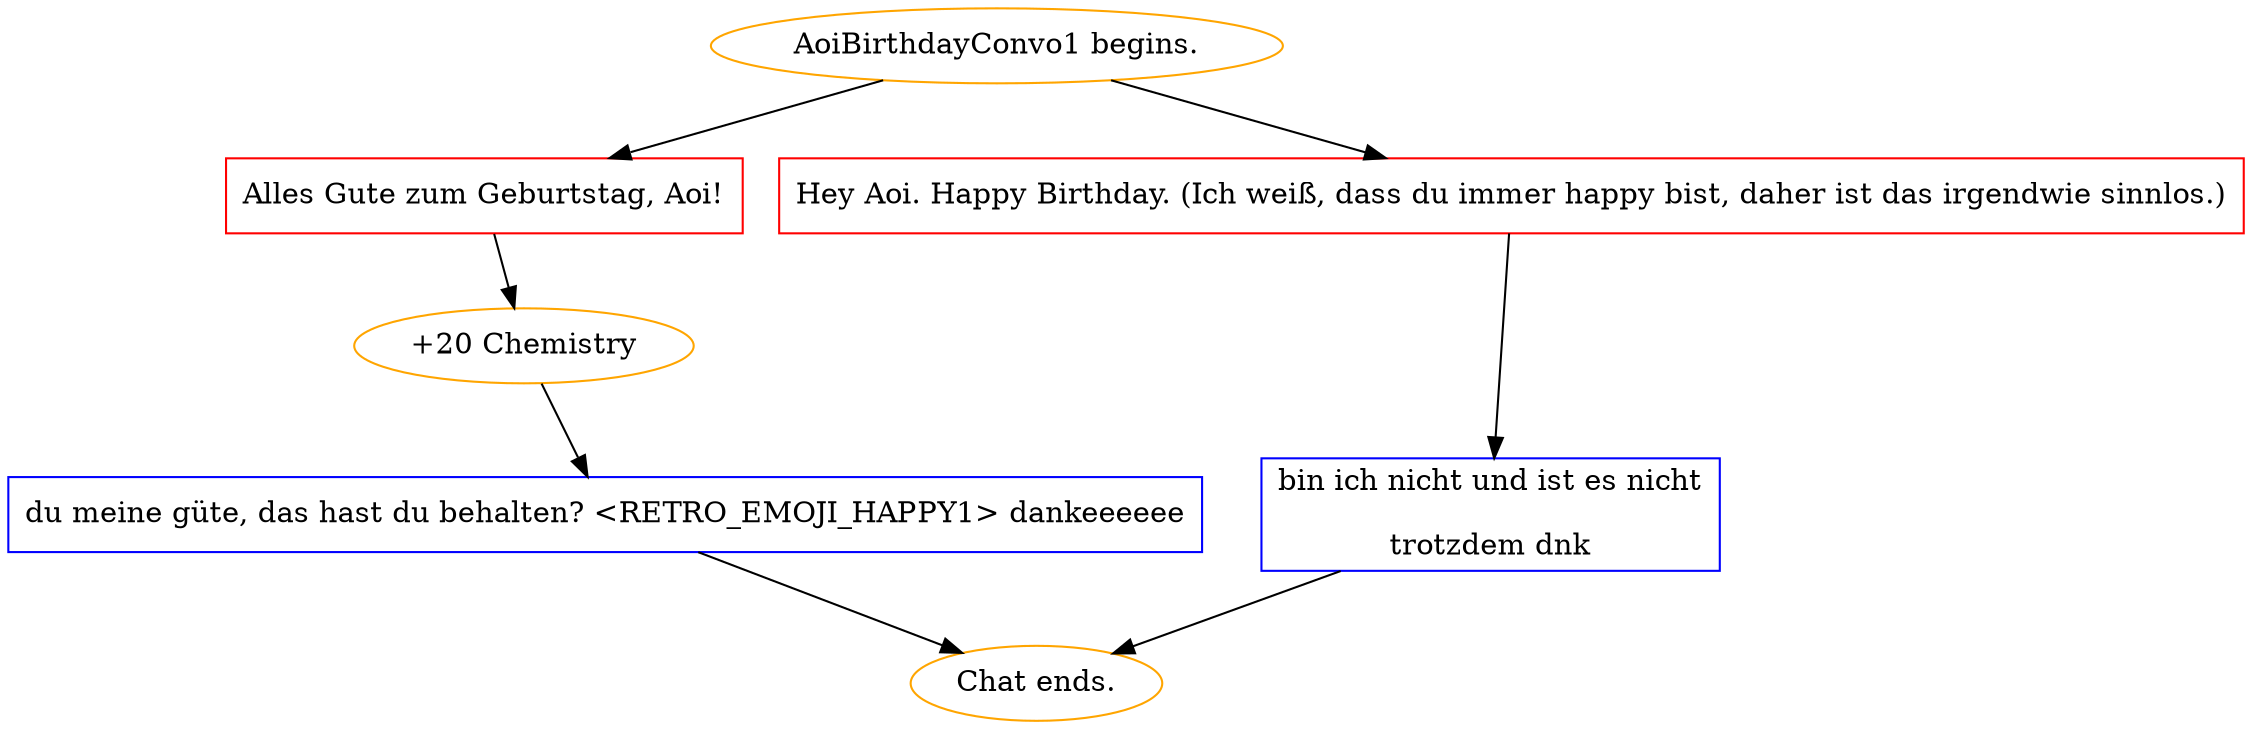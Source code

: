 digraph {
	"AoiBirthdayConvo1 begins." [color=orange];
		"AoiBirthdayConvo1 begins." -> j1019124104;
		"AoiBirthdayConvo1 begins." -> j3134988947;
	j1019124104 [label="Alles Gute zum Geburtstag, Aoi!",shape=box,color=red];
		j1019124104 -> j2663314110;
	j3134988947 [label="Hey Aoi. Happy Birthday. (Ich weiß, dass du immer happy bist, daher ist das irgendwie sinnlos.)",shape=box,color=red];
		j3134988947 -> j863410890;
	j2663314110 [label="+20 Chemistry",color=orange];
		j2663314110 -> j3615714826;
	j863410890 [label="bin ich nicht und ist es nicht
trotzdem dnk",shape=box,color=blue];
		j863410890 -> "Chat ends.";
	j3615714826 [label="du meine güte, das hast du behalten? <RETRO_EMOJI_HAPPY1> dankeeeeee",shape=box,color=blue];
		j3615714826 -> "Chat ends.";
	"Chat ends." [color=orange];
}